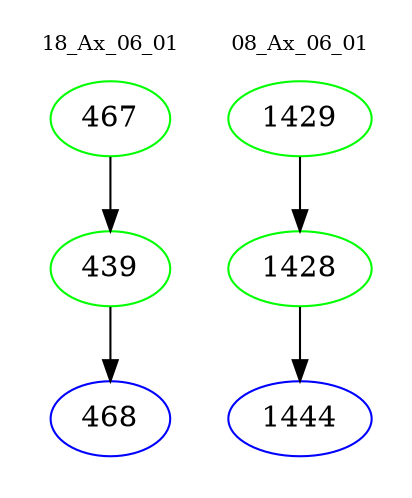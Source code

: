 digraph{
subgraph cluster_0 {
color = white
label = "18_Ax_06_01";
fontsize=10;
T0_467 [label="467", color="green"]
T0_467 -> T0_439 [color="black"]
T0_439 [label="439", color="green"]
T0_439 -> T0_468 [color="black"]
T0_468 [label="468", color="blue"]
}
subgraph cluster_1 {
color = white
label = "08_Ax_06_01";
fontsize=10;
T1_1429 [label="1429", color="green"]
T1_1429 -> T1_1428 [color="black"]
T1_1428 [label="1428", color="green"]
T1_1428 -> T1_1444 [color="black"]
T1_1444 [label="1444", color="blue"]
}
}
